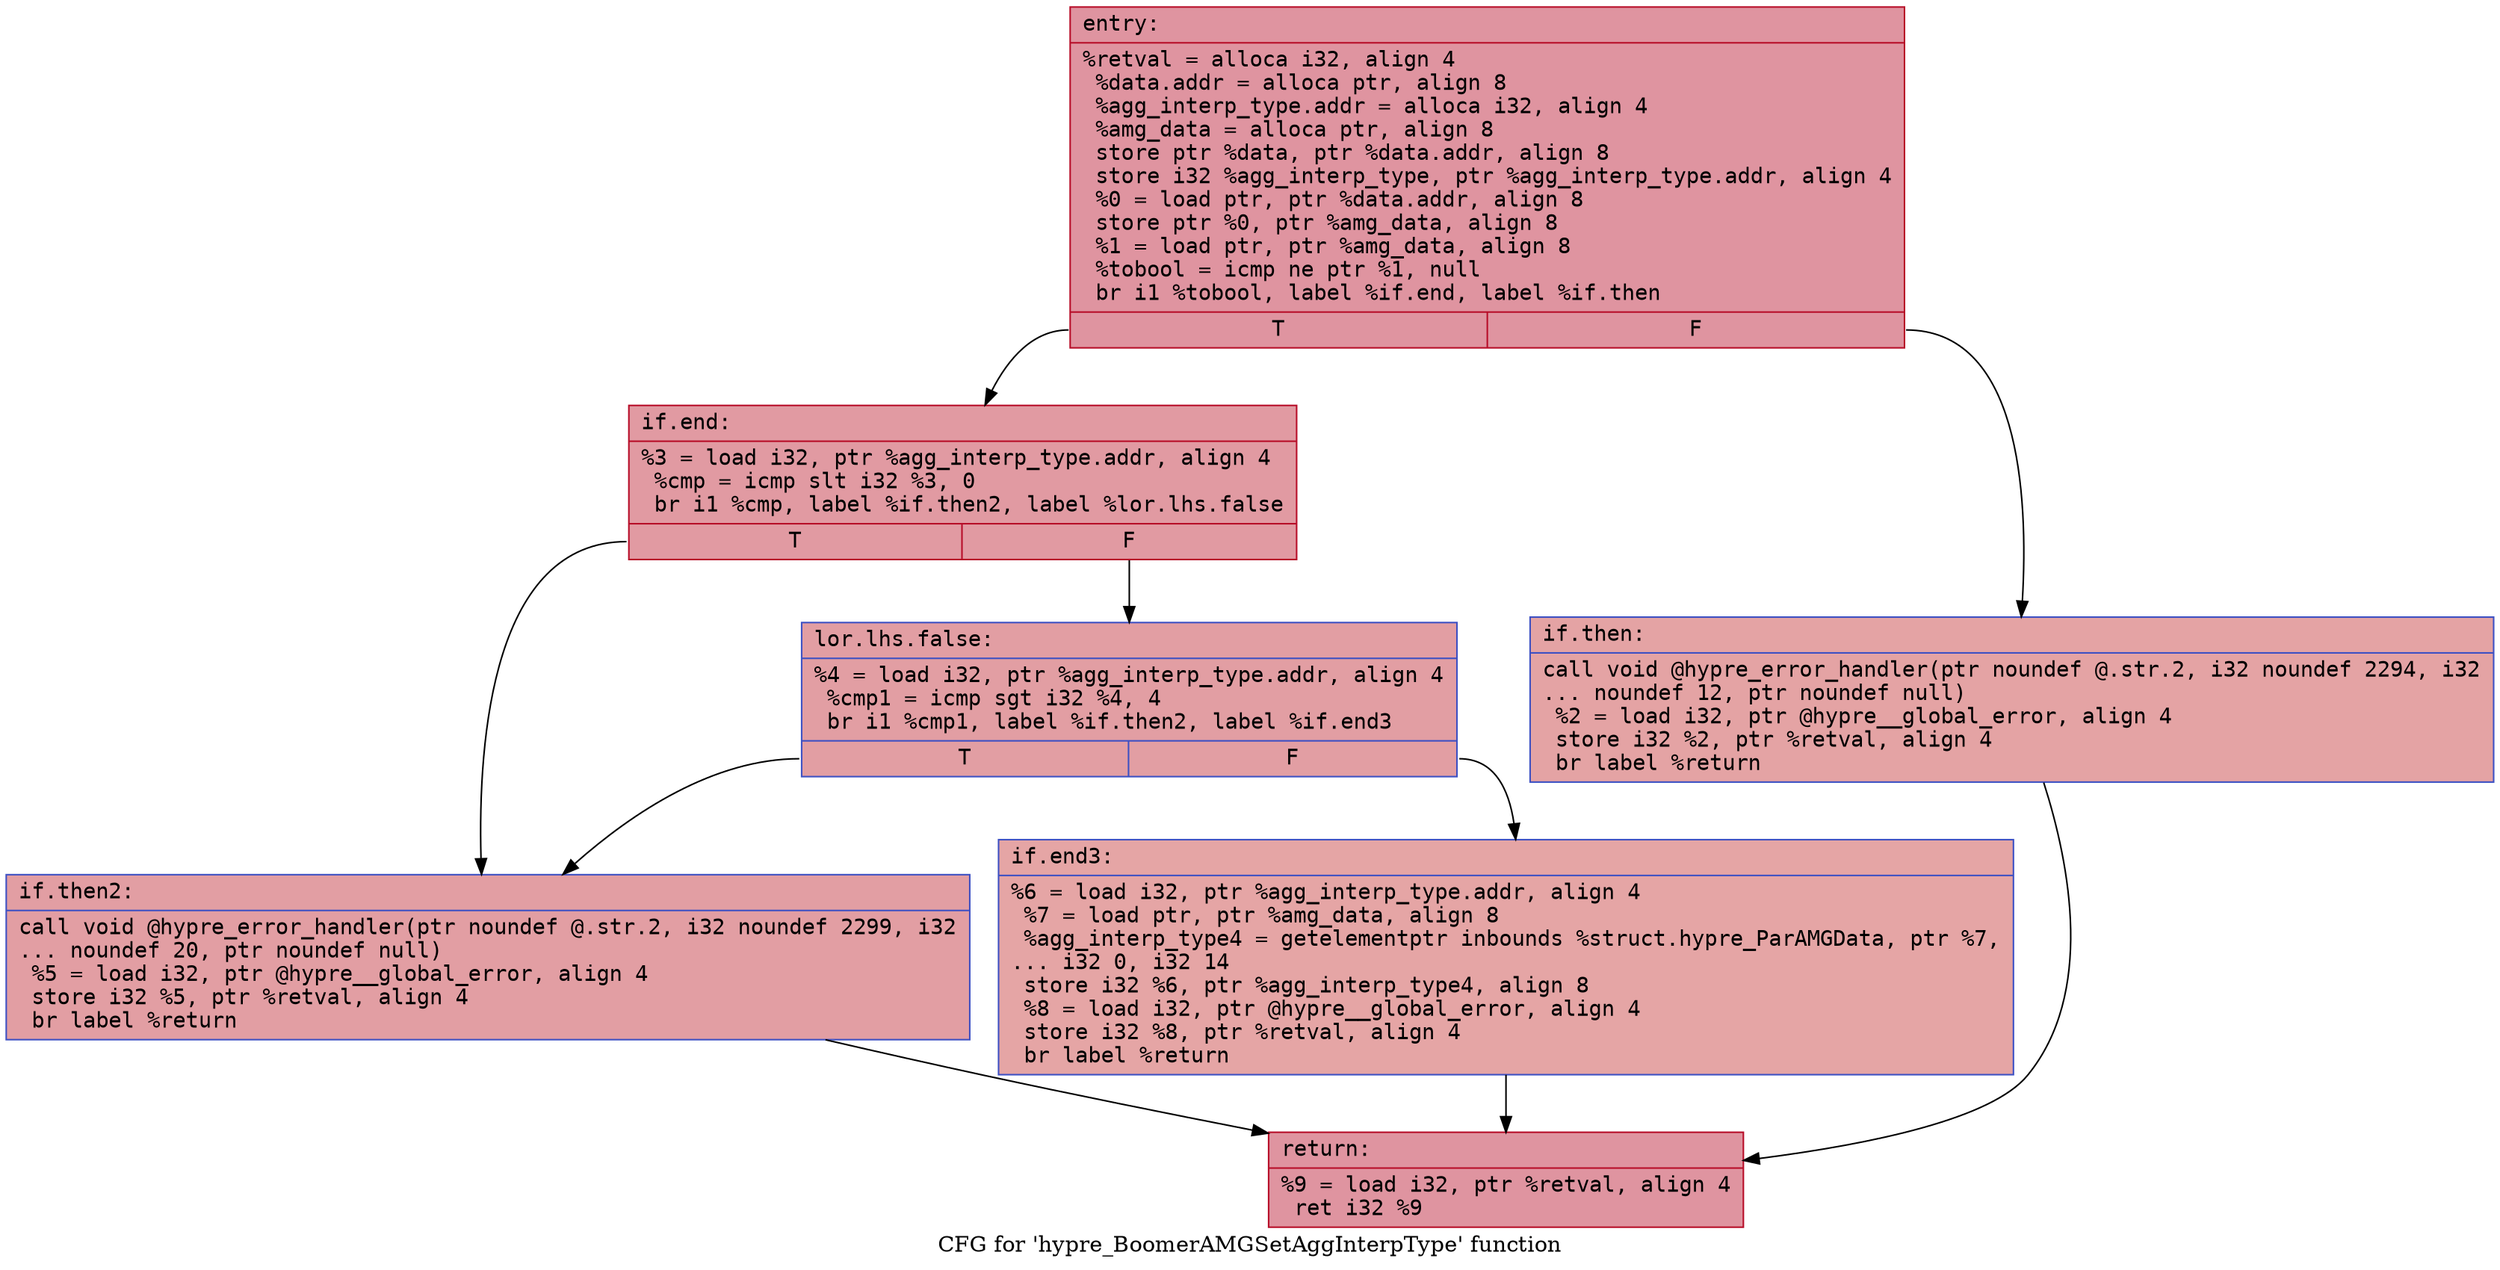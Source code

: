 digraph "CFG for 'hypre_BoomerAMGSetAggInterpType' function" {
	label="CFG for 'hypre_BoomerAMGSetAggInterpType' function";

	Node0x55fa809e1070 [shape=record,color="#b70d28ff", style=filled, fillcolor="#b70d2870" fontname="Courier",label="{entry:\l|  %retval = alloca i32, align 4\l  %data.addr = alloca ptr, align 8\l  %agg_interp_type.addr = alloca i32, align 4\l  %amg_data = alloca ptr, align 8\l  store ptr %data, ptr %data.addr, align 8\l  store i32 %agg_interp_type, ptr %agg_interp_type.addr, align 4\l  %0 = load ptr, ptr %data.addr, align 8\l  store ptr %0, ptr %amg_data, align 8\l  %1 = load ptr, ptr %amg_data, align 8\l  %tobool = icmp ne ptr %1, null\l  br i1 %tobool, label %if.end, label %if.then\l|{<s0>T|<s1>F}}"];
	Node0x55fa809e1070:s0 -> Node0x55fa809e16c0[tooltip="entry -> if.end\nProbability 62.50%" ];
	Node0x55fa809e1070:s1 -> Node0x55fa809e1730[tooltip="entry -> if.then\nProbability 37.50%" ];
	Node0x55fa809e1730 [shape=record,color="#3d50c3ff", style=filled, fillcolor="#c32e3170" fontname="Courier",label="{if.then:\l|  call void @hypre_error_handler(ptr noundef @.str.2, i32 noundef 2294, i32\l... noundef 12, ptr noundef null)\l  %2 = load i32, ptr @hypre__global_error, align 4\l  store i32 %2, ptr %retval, align 4\l  br label %return\l}"];
	Node0x55fa809e1730 -> Node0x55fa809e1b00[tooltip="if.then -> return\nProbability 100.00%" ];
	Node0x55fa809e16c0 [shape=record,color="#b70d28ff", style=filled, fillcolor="#bb1b2c70" fontname="Courier",label="{if.end:\l|  %3 = load i32, ptr %agg_interp_type.addr, align 4\l  %cmp = icmp slt i32 %3, 0\l  br i1 %cmp, label %if.then2, label %lor.lhs.false\l|{<s0>T|<s1>F}}"];
	Node0x55fa809e16c0:s0 -> Node0x55fa809e1cd0[tooltip="if.end -> if.then2\nProbability 37.50%" ];
	Node0x55fa809e16c0:s1 -> Node0x55fa809e0f70[tooltip="if.end -> lor.lhs.false\nProbability 62.50%" ];
	Node0x55fa809e0f70 [shape=record,color="#3d50c3ff", style=filled, fillcolor="#be242e70" fontname="Courier",label="{lor.lhs.false:\l|  %4 = load i32, ptr %agg_interp_type.addr, align 4\l  %cmp1 = icmp sgt i32 %4, 4\l  br i1 %cmp1, label %if.then2, label %if.end3\l|{<s0>T|<s1>F}}"];
	Node0x55fa809e0f70:s0 -> Node0x55fa809e1cd0[tooltip="lor.lhs.false -> if.then2\nProbability 50.00%" ];
	Node0x55fa809e0f70:s1 -> Node0x55fa809e2080[tooltip="lor.lhs.false -> if.end3\nProbability 50.00%" ];
	Node0x55fa809e1cd0 [shape=record,color="#3d50c3ff", style=filled, fillcolor="#be242e70" fontname="Courier",label="{if.then2:\l|  call void @hypre_error_handler(ptr noundef @.str.2, i32 noundef 2299, i32\l... noundef 20, ptr noundef null)\l  %5 = load i32, ptr @hypre__global_error, align 4\l  store i32 %5, ptr %retval, align 4\l  br label %return\l}"];
	Node0x55fa809e1cd0 -> Node0x55fa809e1b00[tooltip="if.then2 -> return\nProbability 100.00%" ];
	Node0x55fa809e2080 [shape=record,color="#3d50c3ff", style=filled, fillcolor="#c5333470" fontname="Courier",label="{if.end3:\l|  %6 = load i32, ptr %agg_interp_type.addr, align 4\l  %7 = load ptr, ptr %amg_data, align 8\l  %agg_interp_type4 = getelementptr inbounds %struct.hypre_ParAMGData, ptr %7,\l... i32 0, i32 14\l  store i32 %6, ptr %agg_interp_type4, align 8\l  %8 = load i32, ptr @hypre__global_error, align 4\l  store i32 %8, ptr %retval, align 4\l  br label %return\l}"];
	Node0x55fa809e2080 -> Node0x55fa809e1b00[tooltip="if.end3 -> return\nProbability 100.00%" ];
	Node0x55fa809e1b00 [shape=record,color="#b70d28ff", style=filled, fillcolor="#b70d2870" fontname="Courier",label="{return:\l|  %9 = load i32, ptr %retval, align 4\l  ret i32 %9\l}"];
}
